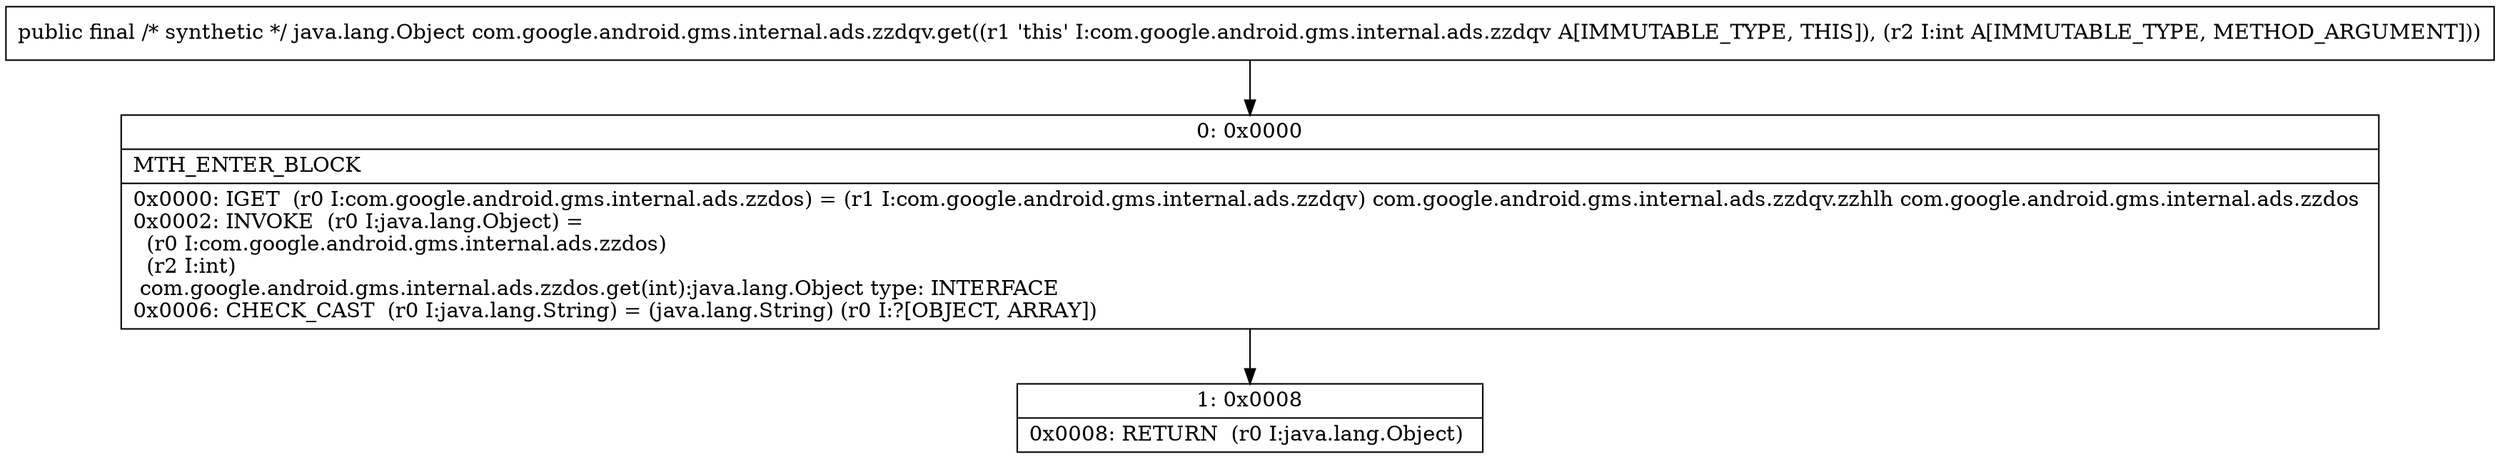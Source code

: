 digraph "CFG forcom.google.android.gms.internal.ads.zzdqv.get(I)Ljava\/lang\/Object;" {
Node_0 [shape=record,label="{0\:\ 0x0000|MTH_ENTER_BLOCK\l|0x0000: IGET  (r0 I:com.google.android.gms.internal.ads.zzdos) = (r1 I:com.google.android.gms.internal.ads.zzdqv) com.google.android.gms.internal.ads.zzdqv.zzhlh com.google.android.gms.internal.ads.zzdos \l0x0002: INVOKE  (r0 I:java.lang.Object) = \l  (r0 I:com.google.android.gms.internal.ads.zzdos)\l  (r2 I:int)\l com.google.android.gms.internal.ads.zzdos.get(int):java.lang.Object type: INTERFACE \l0x0006: CHECK_CAST  (r0 I:java.lang.String) = (java.lang.String) (r0 I:?[OBJECT, ARRAY]) \l}"];
Node_1 [shape=record,label="{1\:\ 0x0008|0x0008: RETURN  (r0 I:java.lang.Object) \l}"];
MethodNode[shape=record,label="{public final \/* synthetic *\/ java.lang.Object com.google.android.gms.internal.ads.zzdqv.get((r1 'this' I:com.google.android.gms.internal.ads.zzdqv A[IMMUTABLE_TYPE, THIS]), (r2 I:int A[IMMUTABLE_TYPE, METHOD_ARGUMENT])) }"];
MethodNode -> Node_0;
Node_0 -> Node_1;
}

